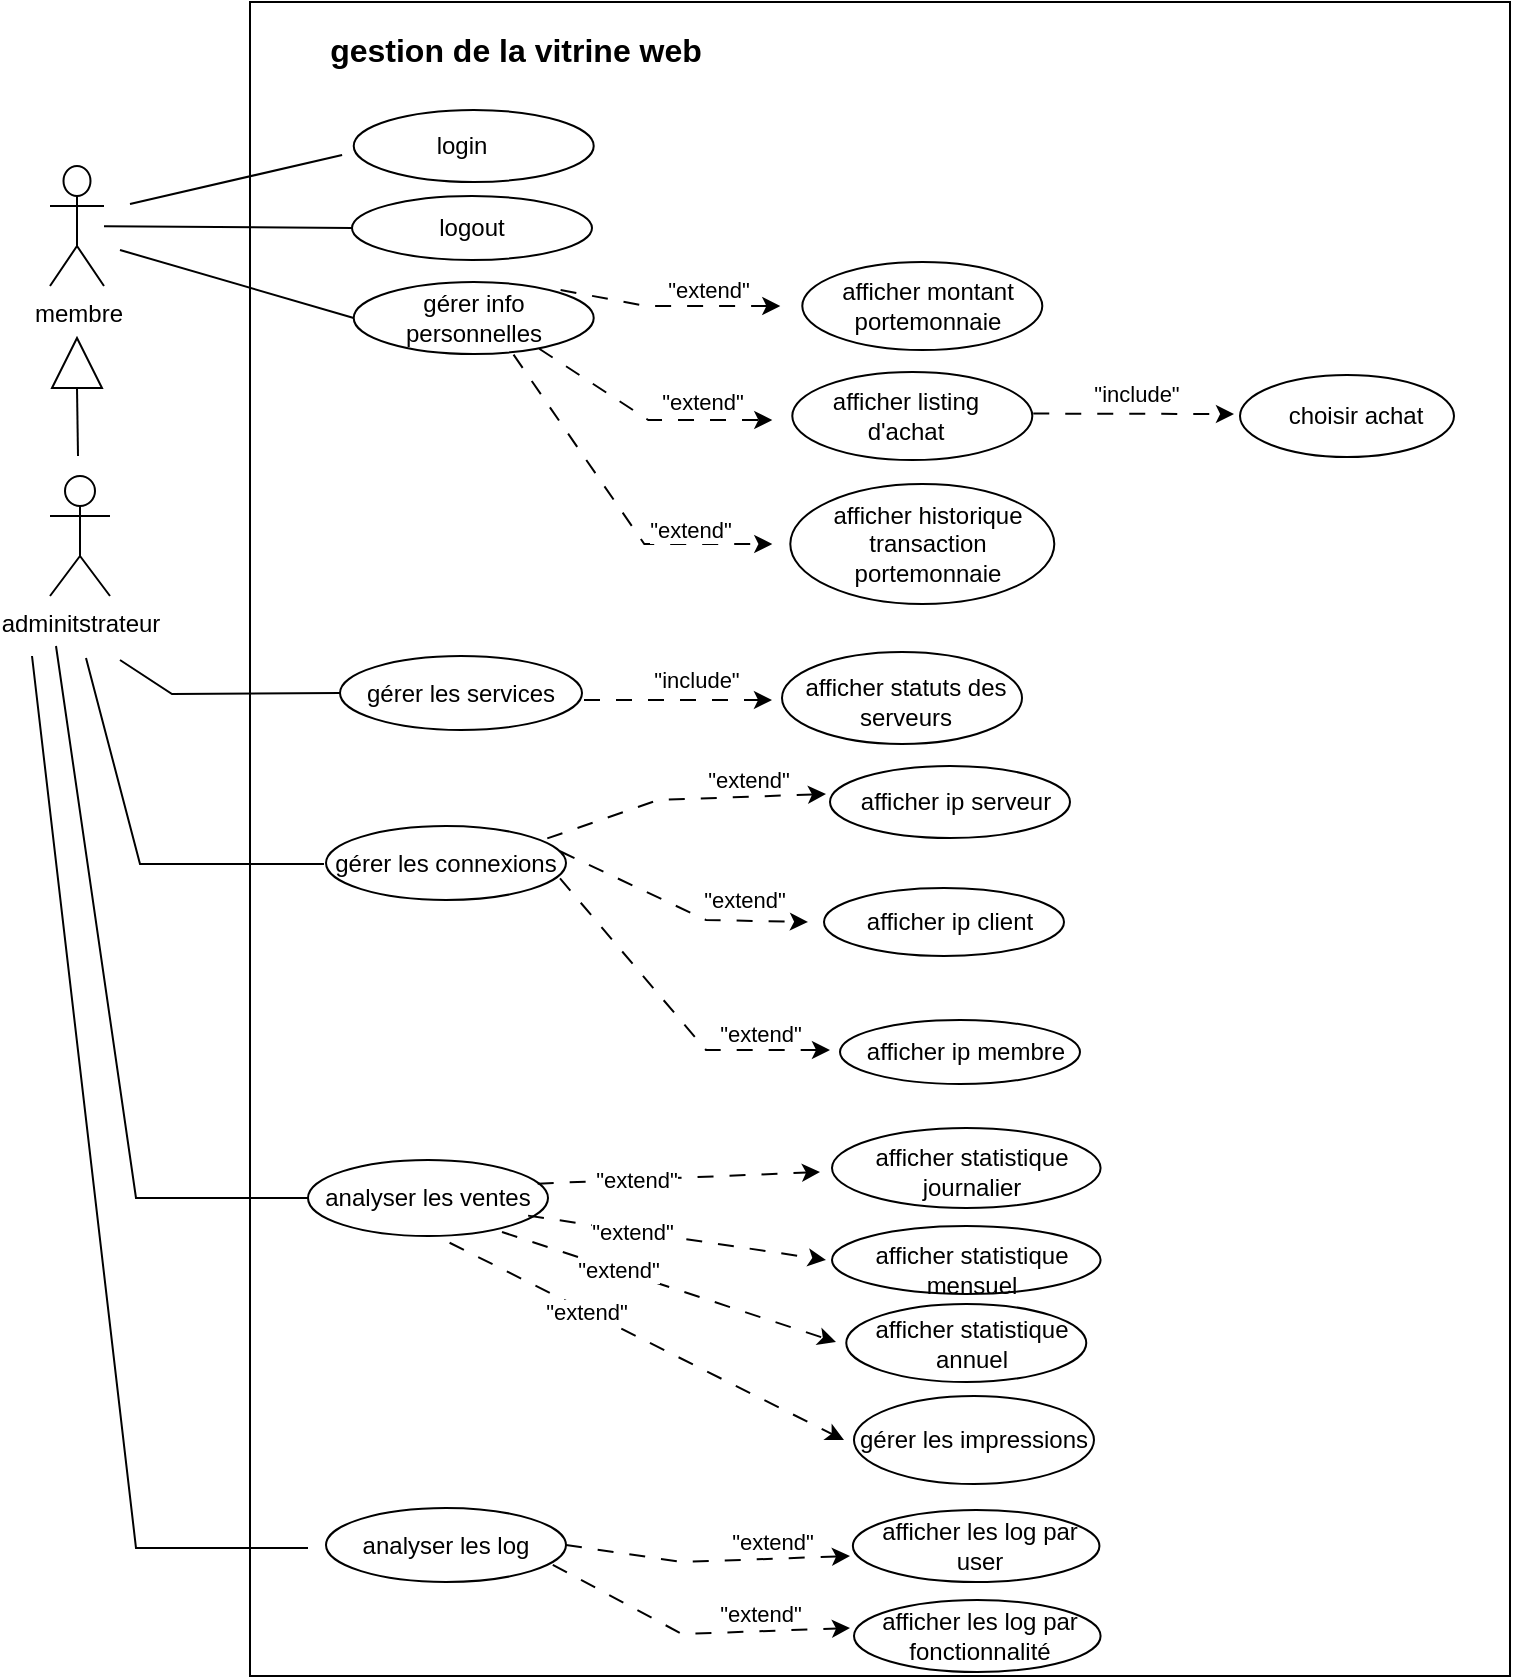 <mxfile version="28.0.4">
  <diagram name="Page-1" id="1hs5s9o86z9CkmKRlvlU">
    <mxGraphModel dx="710" dy="611" grid="0" gridSize="10" guides="1" tooltips="1" connect="1" arrows="1" fold="1" page="1" pageScale="1" pageWidth="827" pageHeight="1169" math="0" shadow="0">
      <root>
        <mxCell id="0" />
        <mxCell id="1" parent="0" />
        <mxCell id="wvUU-FQri6bT8NXH7z-y-1" value="" style="rounded=0;whiteSpace=wrap;html=1;movable=0;resizable=0;rotatable=0;deletable=0;editable=0;locked=1;connectable=0;" parent="1" vertex="1">
          <mxGeometry x="157" y="88" width="630" height="837" as="geometry" />
        </mxCell>
        <mxCell id="m7XsVHhVL0BLHQTgYPTq-2" value="membre" style="shape=umlActor;verticalLabelPosition=bottom;verticalAlign=top;html=1;" parent="1" vertex="1">
          <mxGeometry x="57" y="170" width="27" height="60" as="geometry" />
        </mxCell>
        <mxCell id="m7XsVHhVL0BLHQTgYPTq-6" value="" style="shape=ellipse;container=1;horizontal=1;horizontalStack=0;resizeParent=1;resizeParentMax=0;resizeLast=0;html=1;dashed=0;collapsible=0;" parent="1" vertex="1">
          <mxGeometry x="208.86" y="142" width="120" height="36" as="geometry" />
        </mxCell>
        <mxCell id="m7XsVHhVL0BLHQTgYPTq-7" value="login" style="html=1;strokeColor=none;fillColor=none;align=center;verticalAlign=middle;rotatable=0;whiteSpace=wrap;" parent="m7XsVHhVL0BLHQTgYPTq-6" vertex="1">
          <mxGeometry x="-5.8" y="13.5" width="120" height="9" as="geometry" />
        </mxCell>
        <mxCell id="m7XsVHhVL0BLHQTgYPTq-11" value="" style="shape=ellipse;container=1;horizontal=1;horizontalStack=0;resizeParent=1;resizeParentMax=0;resizeLast=0;html=1;dashed=0;collapsible=0;" parent="1" vertex="1">
          <mxGeometry x="208.0" y="185" width="120" height="32" as="geometry" />
        </mxCell>
        <mxCell id="m7XsVHhVL0BLHQTgYPTq-12" value="logout" style="html=1;strokeColor=none;fillColor=none;align=center;verticalAlign=middle;rotatable=0;whiteSpace=wrap;" parent="m7XsVHhVL0BLHQTgYPTq-11" vertex="1">
          <mxGeometry y="12" width="120" height="8" as="geometry" />
        </mxCell>
        <mxCell id="m7XsVHhVL0BLHQTgYPTq-19" value="" style="shape=ellipse;container=1;horizontal=1;horizontalStack=0;resizeParent=1;resizeParentMax=0;resizeLast=0;html=1;dashed=0;collapsible=0;" parent="1" vertex="1">
          <mxGeometry x="208.86" y="228" width="120" height="36" as="geometry" />
        </mxCell>
        <mxCell id="m7XsVHhVL0BLHQTgYPTq-20" value="gérer info personnelles" style="html=1;strokeColor=none;fillColor=none;align=center;verticalAlign=middle;rotatable=0;whiteSpace=wrap;" parent="m7XsVHhVL0BLHQTgYPTq-19" vertex="1">
          <mxGeometry y="13.501" width="120" height="9" as="geometry" />
        </mxCell>
        <mxCell id="m7XsVHhVL0BLHQTgYPTq-45" value="" style="endArrow=none;html=1;rounded=0;entryX=0;entryY=1;entryDx=0;entryDy=0;endFill=0;" parent="1" target="m7XsVHhVL0BLHQTgYPTq-7" edge="1">
          <mxGeometry width="50" height="50" relative="1" as="geometry">
            <mxPoint x="97" y="189" as="sourcePoint" />
            <mxPoint x="473" y="257" as="targetPoint" />
          </mxGeometry>
        </mxCell>
        <mxCell id="m7XsVHhVL0BLHQTgYPTq-46" value="" style="endArrow=none;html=1;rounded=0;entryX=0;entryY=0.5;entryDx=0;entryDy=0;endFill=0;" parent="1" source="m7XsVHhVL0BLHQTgYPTq-2" target="m7XsVHhVL0BLHQTgYPTq-12" edge="1">
          <mxGeometry width="50" height="50" relative="1" as="geometry">
            <mxPoint x="263" y="256" as="sourcePoint" />
            <mxPoint x="427" y="247" as="targetPoint" />
          </mxGeometry>
        </mxCell>
        <mxCell id="m7XsVHhVL0BLHQTgYPTq-48" value="" style="endArrow=none;html=1;rounded=0;entryX=0;entryY=0.5;entryDx=0;entryDy=0;endFill=0;" parent="1" target="m7XsVHhVL0BLHQTgYPTq-19" edge="1">
          <mxGeometry width="50" height="50" relative="1" as="geometry">
            <mxPoint x="92" y="212" as="sourcePoint" />
            <mxPoint x="697" y="377" as="targetPoint" />
            <Array as="points" />
          </mxGeometry>
        </mxCell>
        <mxCell id="m7XsVHhVL0BLHQTgYPTq-110" value="" style="shape=ellipse;container=1;horizontal=1;horizontalStack=0;resizeParent=1;resizeParentMax=0;resizeLast=0;html=1;dashed=0;collapsible=0;" parent="1" vertex="1">
          <mxGeometry x="423" y="413" width="120" height="46" as="geometry" />
        </mxCell>
        <mxCell id="m7XsVHhVL0BLHQTgYPTq-111" value="afficher statuts des serveurs" style="html=1;strokeColor=none;fillColor=none;align=center;verticalAlign=middle;rotatable=0;whiteSpace=wrap;" parent="m7XsVHhVL0BLHQTgYPTq-110" vertex="1">
          <mxGeometry x="2.15" y="19.001" width="120" height="11.5" as="geometry" />
        </mxCell>
        <mxCell id="m7XsVHhVL0BLHQTgYPTq-112" value="" style="endArrow=none;html=1;rounded=0;endFill=0;entryX=0;entryY=0.5;entryDx=0;entryDy=0;" parent="1" target="GXkapc5kQRHvyurpQHAZ-19" edge="1">
          <mxGeometry width="50" height="50" relative="1" as="geometry">
            <mxPoint x="92" y="417" as="sourcePoint" />
            <mxPoint x="329" y="381" as="targetPoint" />
            <Array as="points">
              <mxPoint x="118" y="434" />
            </Array>
          </mxGeometry>
        </mxCell>
        <mxCell id="m7XsVHhVL0BLHQTgYPTq-150" value="" style="shape=ellipse;container=1;horizontal=1;horizontalStack=0;resizeParent=1;resizeParentMax=0;resizeLast=0;html=1;dashed=0;collapsible=0;" parent="1" vertex="1">
          <mxGeometry x="448" y="700" width="134.29" height="34" as="geometry" />
        </mxCell>
        <mxCell id="m7XsVHhVL0BLHQTgYPTq-151" value="afficher statistique mensuel" style="html=1;strokeColor=none;fillColor=none;align=center;verticalAlign=middle;rotatable=0;whiteSpace=wrap;" parent="m7XsVHhVL0BLHQTgYPTq-150" vertex="1">
          <mxGeometry x="3.002" y="17.784" width="134.29" height="8.5" as="geometry" />
        </mxCell>
        <mxCell id="m7XsVHhVL0BLHQTgYPTq-154" value="adminitstrateur" style="shape=umlActor;verticalLabelPosition=bottom;verticalAlign=top;html=1;outlineConnect=0;" parent="1" vertex="1">
          <mxGeometry x="57" y="325" width="30" height="60" as="geometry" />
        </mxCell>
        <mxCell id="m7XsVHhVL0BLHQTgYPTq-161" value="" style="shape=ellipse;container=1;horizontal=1;horizontalStack=0;resizeParent=1;resizeParentMax=0;resizeLast=0;html=1;dashed=0;collapsible=0;" parent="1" vertex="1">
          <mxGeometry x="455.14" y="739" width="120" height="39" as="geometry" />
        </mxCell>
        <mxCell id="m7XsVHhVL0BLHQTgYPTq-162" value="afficher statistique annuel" style="html=1;strokeColor=none;fillColor=none;align=center;verticalAlign=middle;rotatable=0;whiteSpace=wrap;" parent="m7XsVHhVL0BLHQTgYPTq-161" vertex="1">
          <mxGeometry x="3.29" y="14.626" width="120" height="9.75" as="geometry" />
        </mxCell>
        <mxCell id="m7XsVHhVL0BLHQTgYPTq-165" value="" style="shape=ellipse;container=1;horizontal=1;horizontalStack=0;resizeParent=1;resizeParentMax=0;resizeLast=0;html=1;dashed=0;collapsible=0;" parent="1" vertex="1">
          <mxGeometry x="447" y="470" width="120" height="36" as="geometry" />
        </mxCell>
        <mxCell id="m7XsVHhVL0BLHQTgYPTq-166" value="afficher ip serveur" style="html=1;strokeColor=none;fillColor=none;align=center;verticalAlign=middle;rotatable=0;whiteSpace=wrap;" parent="m7XsVHhVL0BLHQTgYPTq-165" vertex="1">
          <mxGeometry x="3.29" y="13.501" width="120" height="9" as="geometry" />
        </mxCell>
        <mxCell id="m7XsVHhVL0BLHQTgYPTq-167" value="" style="endArrow=none;html=1;rounded=0;endFill=0;" parent="1" edge="1">
          <mxGeometry width="50" height="50" relative="1" as="geometry">
            <mxPoint x="75" y="416" as="sourcePoint" />
            <mxPoint x="194" y="519" as="targetPoint" />
            <Array as="points">
              <mxPoint x="102" y="519" />
            </Array>
          </mxGeometry>
        </mxCell>
        <mxCell id="m7XsVHhVL0BLHQTgYPTq-168" value="" style="shape=ellipse;container=1;horizontal=1;horizontalStack=0;resizeParent=1;resizeParentMax=0;resizeLast=0;html=1;dashed=0;collapsible=0;" parent="1" vertex="1">
          <mxGeometry x="444" y="531" width="120" height="34" as="geometry" />
        </mxCell>
        <mxCell id="m7XsVHhVL0BLHQTgYPTq-169" value="afficher ip client" style="html=1;strokeColor=none;fillColor=none;align=center;verticalAlign=middle;rotatable=0;whiteSpace=wrap;" parent="m7XsVHhVL0BLHQTgYPTq-168" vertex="1">
          <mxGeometry x="3.29" y="12.751" width="120" height="8.5" as="geometry" />
        </mxCell>
        <mxCell id="m7XsVHhVL0BLHQTgYPTq-172" value="" style="shape=ellipse;container=1;horizontal=1;horizontalStack=0;resizeParent=1;resizeParentMax=0;resizeLast=0;html=1;dashed=0;collapsible=0;" parent="1" vertex="1">
          <mxGeometry x="452" y="597" width="120" height="32" as="geometry" />
        </mxCell>
        <mxCell id="m7XsVHhVL0BLHQTgYPTq-173" value="afficher ip membre" style="html=1;strokeColor=none;fillColor=none;align=center;verticalAlign=middle;rotatable=0;whiteSpace=wrap;" parent="m7XsVHhVL0BLHQTgYPTq-172" vertex="1">
          <mxGeometry x="3.29" y="12.001" width="120" height="8" as="geometry" />
        </mxCell>
        <mxCell id="m7XsVHhVL0BLHQTgYPTq-175" value="" style="shape=ellipse;container=1;horizontal=1;horizontalStack=0;resizeParent=1;resizeParentMax=0;resizeLast=0;html=1;dashed=0;collapsible=0;" parent="1" vertex="1">
          <mxGeometry x="448" y="651" width="134.29" height="40" as="geometry" />
        </mxCell>
        <mxCell id="m7XsVHhVL0BLHQTgYPTq-176" value="afficher statistique journalier" style="html=1;strokeColor=none;fillColor=none;align=center;verticalAlign=middle;rotatable=0;whiteSpace=wrap;" parent="m7XsVHhVL0BLHQTgYPTq-175" vertex="1">
          <mxGeometry x="3.002" y="17.435" width="134.29" height="8.333" as="geometry" />
        </mxCell>
        <mxCell id="m7XsVHhVL0BLHQTgYPTq-177" value="" style="endArrow=none;html=1;rounded=0;entryX=0;entryY=0.5;entryDx=0;entryDy=0;endFill=0;" parent="1" target="GXkapc5kQRHvyurpQHAZ-1" edge="1">
          <mxGeometry width="50" height="50" relative="1" as="geometry">
            <mxPoint x="60" y="410" as="sourcePoint" />
            <mxPoint x="712" y="576" as="targetPoint" />
            <Array as="points">
              <mxPoint x="100" y="686" />
            </Array>
          </mxGeometry>
        </mxCell>
        <mxCell id="m7XsVHhVL0BLHQTgYPTq-156" value="" style="triangle;whiteSpace=wrap;html=1;rotation=-90;" parent="1" vertex="1">
          <mxGeometry x="58" y="256" width="25" height="25" as="geometry" />
        </mxCell>
        <mxCell id="m7XsVHhVL0BLHQTgYPTq-157" value="" style="endArrow=none;html=1;rounded=0;entryX=0;entryY=0.5;entryDx=0;entryDy=0;" parent="1" target="m7XsVHhVL0BLHQTgYPTq-156" edge="1">
          <mxGeometry width="50" height="50" relative="1" as="geometry">
            <mxPoint x="71" y="315" as="sourcePoint" />
            <mxPoint x="228" y="413" as="targetPoint" />
          </mxGeometry>
        </mxCell>
        <mxCell id="wvUU-FQri6bT8NXH7z-y-2" value="gestion de la vitrine web" style="text;html=1;align=center;verticalAlign=middle;whiteSpace=wrap;rounded=0;fontSize=16;fontStyle=1" parent="1" vertex="1">
          <mxGeometry x="195" y="97" width="190" height="30" as="geometry" />
        </mxCell>
        <mxCell id="GXkapc5kQRHvyurpQHAZ-1" value="analyser les ventes" style="ellipse;whiteSpace=wrap;html=1;" parent="1" vertex="1">
          <mxGeometry x="186" y="667" width="120" height="38" as="geometry" />
        </mxCell>
        <mxCell id="GXkapc5kQRHvyurpQHAZ-3" value="" style="endArrow=classic;html=1;rounded=0;exitX=0.957;exitY=0.311;exitDx=0;exitDy=0;exitPerimeter=0;dashed=1;dashPattern=8 8;" parent="1" source="GXkapc5kQRHvyurpQHAZ-1" edge="1">
          <mxGeometry width="50" height="50" relative="1" as="geometry">
            <mxPoint x="272" y="581" as="sourcePoint" />
            <mxPoint x="442" y="673" as="targetPoint" />
          </mxGeometry>
        </mxCell>
        <mxCell id="GXkapc5kQRHvyurpQHAZ-4" value="&quot;extend&quot;" style="edgeLabel;html=1;align=center;verticalAlign=middle;resizable=0;points=[];" parent="GXkapc5kQRHvyurpQHAZ-3" vertex="1" connectable="0">
          <mxGeometry x="-0.304" relative="1" as="geometry">
            <mxPoint as="offset" />
          </mxGeometry>
        </mxCell>
        <mxCell id="GXkapc5kQRHvyurpQHAZ-5" value="" style="endArrow=classic;html=1;rounded=0;exitX=0.917;exitY=0.732;exitDx=0;exitDy=0;exitPerimeter=0;dashed=1;dashPattern=8 8;" parent="1" source="GXkapc5kQRHvyurpQHAZ-1" edge="1">
          <mxGeometry width="50" height="50" relative="1" as="geometry">
            <mxPoint x="280" y="732" as="sourcePoint" />
            <mxPoint x="445" y="717" as="targetPoint" />
          </mxGeometry>
        </mxCell>
        <mxCell id="GXkapc5kQRHvyurpQHAZ-6" value="&quot;extend&quot;" style="edgeLabel;html=1;align=center;verticalAlign=middle;resizable=0;points=[];" parent="GXkapc5kQRHvyurpQHAZ-5" vertex="1" connectable="0">
          <mxGeometry x="-0.304" relative="1" as="geometry">
            <mxPoint as="offset" />
          </mxGeometry>
        </mxCell>
        <mxCell id="GXkapc5kQRHvyurpQHAZ-7" value="" style="endArrow=classic;html=1;rounded=0;dashed=1;dashPattern=8 8;" parent="1" edge="1">
          <mxGeometry width="50" height="50" relative="1" as="geometry">
            <mxPoint x="283" y="703" as="sourcePoint" />
            <mxPoint x="450" y="758" as="targetPoint" />
          </mxGeometry>
        </mxCell>
        <mxCell id="GXkapc5kQRHvyurpQHAZ-8" value="&quot;extend&quot;" style="edgeLabel;html=1;align=center;verticalAlign=middle;resizable=0;points=[];" parent="GXkapc5kQRHvyurpQHAZ-7" vertex="1" connectable="0">
          <mxGeometry x="-0.304" relative="1" as="geometry">
            <mxPoint as="offset" />
          </mxGeometry>
        </mxCell>
        <mxCell id="GXkapc5kQRHvyurpQHAZ-9" value="gérer les impressions" style="ellipse;whiteSpace=wrap;html=1;" parent="1" vertex="1">
          <mxGeometry x="458.99" y="785" width="120" height="44" as="geometry" />
        </mxCell>
        <mxCell id="GXkapc5kQRHvyurpQHAZ-10" value="" style="endArrow=classic;html=1;rounded=0;dashed=1;dashPattern=8 8;exitX=0.59;exitY=1.089;exitDx=0;exitDy=0;exitPerimeter=0;" parent="1" source="GXkapc5kQRHvyurpQHAZ-1" edge="1">
          <mxGeometry width="50" height="50" relative="1" as="geometry">
            <mxPoint x="309" y="797" as="sourcePoint" />
            <mxPoint x="454" y="807" as="targetPoint" />
          </mxGeometry>
        </mxCell>
        <mxCell id="GXkapc5kQRHvyurpQHAZ-11" value="&quot;extend&quot;" style="edgeLabel;html=1;align=center;verticalAlign=middle;resizable=0;points=[];" parent="GXkapc5kQRHvyurpQHAZ-10" vertex="1" connectable="0">
          <mxGeometry x="-0.304" relative="1" as="geometry">
            <mxPoint as="offset" />
          </mxGeometry>
        </mxCell>
        <mxCell id="GXkapc5kQRHvyurpQHAZ-12" value="gérer les connexions" style="ellipse;whiteSpace=wrap;html=1;" parent="1" vertex="1">
          <mxGeometry x="195" y="500" width="120" height="37" as="geometry" />
        </mxCell>
        <mxCell id="GXkapc5kQRHvyurpQHAZ-13" value="" style="endArrow=classic;html=1;rounded=0;exitX=0.922;exitY=0.168;exitDx=0;exitDy=0;exitPerimeter=0;dashed=1;dashPattern=8 8;" parent="1" source="GXkapc5kQRHvyurpQHAZ-12" edge="1">
          <mxGeometry width="50" height="50" relative="1" as="geometry">
            <mxPoint x="284" y="430" as="sourcePoint" />
            <mxPoint x="445" y="484" as="targetPoint" />
            <Array as="points">
              <mxPoint x="361" y="487" />
            </Array>
          </mxGeometry>
        </mxCell>
        <mxCell id="GXkapc5kQRHvyurpQHAZ-14" value="&quot;extend&quot;" style="edgeLabel;html=1;align=center;verticalAlign=middle;resizable=0;points=[];" parent="GXkapc5kQRHvyurpQHAZ-13" vertex="1" connectable="0">
          <mxGeometry x="0.28" y="2" relative="1" as="geometry">
            <mxPoint x="12" y="-7" as="offset" />
          </mxGeometry>
        </mxCell>
        <mxCell id="GXkapc5kQRHvyurpQHAZ-15" value="" style="endArrow=classic;html=1;rounded=0;exitX=0.975;exitY=0.341;exitDx=0;exitDy=0;exitPerimeter=0;dashed=1;dashPattern=8 8;" parent="1" source="GXkapc5kQRHvyurpQHAZ-12" edge="1">
          <mxGeometry width="50" height="50" relative="1" as="geometry">
            <mxPoint x="371" y="564" as="sourcePoint" />
            <mxPoint x="436" y="548" as="targetPoint" />
            <Array as="points">
              <mxPoint x="385" y="547" />
            </Array>
          </mxGeometry>
        </mxCell>
        <mxCell id="GXkapc5kQRHvyurpQHAZ-16" value="&quot;extend&quot;" style="edgeLabel;html=1;align=center;verticalAlign=middle;resizable=0;points=[];" parent="GXkapc5kQRHvyurpQHAZ-15" vertex="1" connectable="0">
          <mxGeometry x="0.28" y="2" relative="1" as="geometry">
            <mxPoint x="15" y="-8" as="offset" />
          </mxGeometry>
        </mxCell>
        <mxCell id="GXkapc5kQRHvyurpQHAZ-17" value="" style="endArrow=classic;html=1;rounded=0;exitX=0.975;exitY=0.708;exitDx=0;exitDy=0;exitPerimeter=0;dashed=1;dashPattern=8 8;" parent="1" source="GXkapc5kQRHvyurpQHAZ-12" edge="1">
          <mxGeometry width="50" height="50" relative="1" as="geometry">
            <mxPoint x="337" y="622" as="sourcePoint" />
            <mxPoint x="447" y="612" as="targetPoint" />
            <Array as="points">
              <mxPoint x="385" y="612" />
            </Array>
          </mxGeometry>
        </mxCell>
        <mxCell id="GXkapc5kQRHvyurpQHAZ-18" value="&quot;extend&quot;" style="edgeLabel;html=1;align=center;verticalAlign=middle;resizable=0;points=[];" parent="GXkapc5kQRHvyurpQHAZ-17" vertex="1" connectable="0">
          <mxGeometry x="0.28" y="2" relative="1" as="geometry">
            <mxPoint x="26" y="-6" as="offset" />
          </mxGeometry>
        </mxCell>
        <mxCell id="GXkapc5kQRHvyurpQHAZ-19" value="gérer les services" style="ellipse;whiteSpace=wrap;html=1;" parent="1" vertex="1">
          <mxGeometry x="202" y="415" width="121" height="37" as="geometry" />
        </mxCell>
        <mxCell id="GXkapc5kQRHvyurpQHAZ-20" value="" style="endArrow=classic;html=1;rounded=0;dashed=1;dashPattern=8 8;" parent="1" edge="1">
          <mxGeometry width="50" height="50" relative="1" as="geometry">
            <mxPoint x="324" y="437" as="sourcePoint" />
            <mxPoint x="418" y="437" as="targetPoint" />
          </mxGeometry>
        </mxCell>
        <mxCell id="GXkapc5kQRHvyurpQHAZ-21" value="&quot;include&quot;" style="edgeLabel;html=1;align=center;verticalAlign=middle;resizable=0;points=[];" parent="GXkapc5kQRHvyurpQHAZ-20" vertex="1" connectable="0">
          <mxGeometry x="0.204" y="-1" relative="1" as="geometry">
            <mxPoint x="-1" y="-11" as="offset" />
          </mxGeometry>
        </mxCell>
        <mxCell id="GXkapc5kQRHvyurpQHAZ-23" value="" style="shape=ellipse;container=1;horizontal=1;horizontalStack=0;resizeParent=1;resizeParentMax=0;resizeLast=0;html=1;dashed=0;collapsible=0;" parent="1" vertex="1">
          <mxGeometry x="433.15" y="218" width="120" height="44" as="geometry" />
        </mxCell>
        <mxCell id="GXkapc5kQRHvyurpQHAZ-24" value="afficher montant portemonnaie" style="html=1;strokeColor=none;fillColor=none;align=center;verticalAlign=middle;rotatable=0;whiteSpace=wrap;" parent="GXkapc5kQRHvyurpQHAZ-23" vertex="1">
          <mxGeometry x="3.29" y="16.398" width="120" height="11" as="geometry" />
        </mxCell>
        <mxCell id="GXkapc5kQRHvyurpQHAZ-25" value="" style="endArrow=classic;html=1;rounded=0;exitX=0.862;exitY=0.111;exitDx=0;exitDy=0;exitPerimeter=0;dashed=1;dashPattern=8 8;" parent="1" source="m7XsVHhVL0BLHQTgYPTq-19" edge="1">
          <mxGeometry width="50" height="50" relative="1" as="geometry">
            <mxPoint x="369.15" y="323" as="sourcePoint" />
            <mxPoint x="422.15" y="240" as="targetPoint" />
            <Array as="points">
              <mxPoint x="355" y="240" />
            </Array>
          </mxGeometry>
        </mxCell>
        <mxCell id="GXkapc5kQRHvyurpQHAZ-26" value="&quot;extend&quot;" style="edgeLabel;html=1;align=center;verticalAlign=middle;resizable=0;points=[];" parent="GXkapc5kQRHvyurpQHAZ-25" vertex="1" connectable="0">
          <mxGeometry x="0.28" y="2" relative="1" as="geometry">
            <mxPoint x="3" y="-6" as="offset" />
          </mxGeometry>
        </mxCell>
        <mxCell id="GXkapc5kQRHvyurpQHAZ-27" value="" style="endArrow=classic;html=1;rounded=0;dashed=1;dashPattern=8 8;exitX=0.773;exitY=0.927;exitDx=0;exitDy=0;exitPerimeter=0;" parent="1" source="m7XsVHhVL0BLHQTgYPTq-19" edge="1">
          <mxGeometry width="50" height="50" relative="1" as="geometry">
            <mxPoint x="316.15" y="270" as="sourcePoint" />
            <mxPoint x="418.15" y="297" as="targetPoint" />
            <Array as="points">
              <mxPoint x="356.15" y="297" />
            </Array>
          </mxGeometry>
        </mxCell>
        <mxCell id="GXkapc5kQRHvyurpQHAZ-28" value="&quot;extend&quot;" style="edgeLabel;html=1;align=center;verticalAlign=middle;resizable=0;points=[];" parent="GXkapc5kQRHvyurpQHAZ-27" vertex="1" connectable="0">
          <mxGeometry x="0.28" y="2" relative="1" as="geometry">
            <mxPoint x="10" y="-7" as="offset" />
          </mxGeometry>
        </mxCell>
        <mxCell id="GXkapc5kQRHvyurpQHAZ-29" value="" style="shape=ellipse;container=1;horizontal=1;horizontalStack=0;resizeParent=1;resizeParentMax=0;resizeLast=0;html=1;dashed=0;collapsible=0;" parent="1" vertex="1">
          <mxGeometry x="428.15" y="273" width="120" height="44" as="geometry" />
        </mxCell>
        <mxCell id="GXkapc5kQRHvyurpQHAZ-30" value="afficher listing&lt;div&gt;d&#39;achat&lt;/div&gt;" style="html=1;strokeColor=none;fillColor=none;align=center;verticalAlign=middle;rotatable=0;whiteSpace=wrap;" parent="GXkapc5kQRHvyurpQHAZ-29" vertex="1">
          <mxGeometry x="-3" y="16.498" width="120" height="11" as="geometry" />
        </mxCell>
        <mxCell id="GXkapc5kQRHvyurpQHAZ-31" value="" style="endArrow=classic;html=1;rounded=0;dashed=1;dashPattern=8 8;exitX=0.666;exitY=1.009;exitDx=0;exitDy=0;exitPerimeter=0;" parent="1" source="m7XsVHhVL0BLHQTgYPTq-19" edge="1">
          <mxGeometry width="50" height="50" relative="1" as="geometry">
            <mxPoint x="292.15" y="300" as="sourcePoint" />
            <mxPoint x="418.15" y="359" as="targetPoint" />
            <Array as="points">
              <mxPoint x="354.15" y="359" />
            </Array>
          </mxGeometry>
        </mxCell>
        <mxCell id="GXkapc5kQRHvyurpQHAZ-32" value="&quot;extend&quot;" style="edgeLabel;html=1;align=center;verticalAlign=middle;resizable=0;points=[];" parent="GXkapc5kQRHvyurpQHAZ-31" vertex="1" connectable="0">
          <mxGeometry x="0.28" y="2" relative="1" as="geometry">
            <mxPoint x="21" y="-6" as="offset" />
          </mxGeometry>
        </mxCell>
        <mxCell id="GXkapc5kQRHvyurpQHAZ-33" value="" style="shape=ellipse;container=1;horizontal=1;horizontalStack=0;resizeParent=1;resizeParentMax=0;resizeLast=0;html=1;dashed=0;collapsible=0;" parent="1" vertex="1">
          <mxGeometry x="427.15" y="329" width="132.005" height="60" as="geometry" />
        </mxCell>
        <mxCell id="GXkapc5kQRHvyurpQHAZ-34" value="afficher historique transaction portemonnaie" style="html=1;strokeColor=none;fillColor=none;align=center;verticalAlign=middle;rotatable=0;whiteSpace=wrap;" parent="GXkapc5kQRHvyurpQHAZ-33" vertex="1">
          <mxGeometry x="6.005" y="22.501" width="126" height="15.0" as="geometry" />
        </mxCell>
        <mxCell id="GXkapc5kQRHvyurpQHAZ-35" value="" style="shape=ellipse;container=1;horizontal=1;horizontalStack=0;resizeParent=1;resizeParentMax=0;resizeLast=0;html=1;dashed=0;collapsible=0;" parent="1" vertex="1">
          <mxGeometry x="652" y="274.5" width="107" height="41" as="geometry" />
        </mxCell>
        <mxCell id="GXkapc5kQRHvyurpQHAZ-36" value="choisir&amp;nbsp;&lt;span style=&quot;background-color: transparent; color: light-dark(rgb(0, 0, 0), rgb(255, 255, 255));&quot;&gt;achat&lt;/span&gt;" style="html=1;strokeColor=none;fillColor=none;align=center;verticalAlign=middle;rotatable=0;whiteSpace=wrap;" parent="GXkapc5kQRHvyurpQHAZ-35" vertex="1">
          <mxGeometry x="12.483" y="15.375" width="91.842" height="10.25" as="geometry" />
        </mxCell>
        <mxCell id="GXkapc5kQRHvyurpQHAZ-37" value="" style="endArrow=classic;html=1;rounded=0;exitX=1.004;exitY=0.427;exitDx=0;exitDy=0;dashed=1;dashPattern=8 8;exitPerimeter=0;" parent="1" edge="1">
          <mxGeometry width="50" height="50" relative="1" as="geometry">
            <mxPoint x="548.63" y="293.788" as="sourcePoint" />
            <mxPoint x="649" y="294" as="targetPoint" />
          </mxGeometry>
        </mxCell>
        <mxCell id="GXkapc5kQRHvyurpQHAZ-38" value="&quot;include&quot;" style="edgeLabel;html=1;align=center;verticalAlign=middle;resizable=0;points=[];" parent="GXkapc5kQRHvyurpQHAZ-37" vertex="1" connectable="0">
          <mxGeometry x="0.204" y="-1" relative="1" as="geometry">
            <mxPoint x="-9" y="-11" as="offset" />
          </mxGeometry>
        </mxCell>
        <mxCell id="2Xg9EKIZfFCCaeGddPMW-1" value="analyser les log" style="ellipse;whiteSpace=wrap;html=1;" vertex="1" parent="1">
          <mxGeometry x="195" y="841" width="120" height="37" as="geometry" />
        </mxCell>
        <mxCell id="2Xg9EKIZfFCCaeGddPMW-2" value="" style="shape=ellipse;container=1;horizontal=1;horizontalStack=0;resizeParent=1;resizeParentMax=0;resizeLast=0;html=1;dashed=0;collapsible=0;" vertex="1" parent="1">
          <mxGeometry x="458.43" y="842" width="123.29" height="36" as="geometry" />
        </mxCell>
        <mxCell id="2Xg9EKIZfFCCaeGddPMW-3" value="afficher les log par user" style="html=1;strokeColor=none;fillColor=none;align=center;verticalAlign=middle;rotatable=0;whiteSpace=wrap;" vertex="1" parent="2Xg9EKIZfFCCaeGddPMW-2">
          <mxGeometry x="3.29" y="14" width="120" height="8.5" as="geometry" />
        </mxCell>
        <mxCell id="2Xg9EKIZfFCCaeGddPMW-4" value="" style="endArrow=classic;html=1;rounded=0;exitX=1;exitY=0.5;exitDx=0;exitDy=0;dashed=1;dashPattern=8 8;" edge="1" parent="1" source="2Xg9EKIZfFCCaeGddPMW-1">
          <mxGeometry width="50" height="50" relative="1" as="geometry">
            <mxPoint x="318" y="887" as="sourcePoint" />
            <mxPoint x="457" y="865" as="targetPoint" />
            <Array as="points">
              <mxPoint x="373" y="868" />
            </Array>
          </mxGeometry>
        </mxCell>
        <mxCell id="2Xg9EKIZfFCCaeGddPMW-5" value="&quot;extend&quot;" style="edgeLabel;html=1;align=center;verticalAlign=middle;resizable=0;points=[];" vertex="1" connectable="0" parent="2Xg9EKIZfFCCaeGddPMW-4">
          <mxGeometry x="0.28" y="2" relative="1" as="geometry">
            <mxPoint x="12" y="-7" as="offset" />
          </mxGeometry>
        </mxCell>
        <mxCell id="2Xg9EKIZfFCCaeGddPMW-7" value="" style="shape=ellipse;container=1;horizontal=1;horizontalStack=0;resizeParent=1;resizeParentMax=0;resizeLast=0;html=1;dashed=0;collapsible=0;" vertex="1" parent="1">
          <mxGeometry x="459" y="887" width="123.29" height="36" as="geometry" />
        </mxCell>
        <mxCell id="2Xg9EKIZfFCCaeGddPMW-8" value="afficher les log par fonctionnalité" style="html=1;strokeColor=none;fillColor=none;align=center;verticalAlign=middle;rotatable=0;whiteSpace=wrap;" vertex="1" parent="2Xg9EKIZfFCCaeGddPMW-7">
          <mxGeometry x="3.29" y="14" width="120" height="8.5" as="geometry" />
        </mxCell>
        <mxCell id="2Xg9EKIZfFCCaeGddPMW-9" value="" style="endArrow=classic;html=1;rounded=0;exitX=0.945;exitY=0.768;exitDx=0;exitDy=0;dashed=1;dashPattern=8 8;exitPerimeter=0;" edge="1" parent="1" source="2Xg9EKIZfFCCaeGddPMW-1">
          <mxGeometry width="50" height="50" relative="1" as="geometry">
            <mxPoint x="315" y="896" as="sourcePoint" />
            <mxPoint x="457" y="901" as="targetPoint" />
            <Array as="points">
              <mxPoint x="373" y="904" />
            </Array>
          </mxGeometry>
        </mxCell>
        <mxCell id="2Xg9EKIZfFCCaeGddPMW-10" value="&quot;extend&quot;" style="edgeLabel;html=1;align=center;verticalAlign=middle;resizable=0;points=[];" vertex="1" connectable="0" parent="2Xg9EKIZfFCCaeGddPMW-9">
          <mxGeometry x="0.28" y="2" relative="1" as="geometry">
            <mxPoint x="12" y="-7" as="offset" />
          </mxGeometry>
        </mxCell>
        <mxCell id="2Xg9EKIZfFCCaeGddPMW-11" value="" style="endArrow=none;html=1;rounded=0;entryX=0;entryY=0.5;entryDx=0;entryDy=0;endFill=0;" edge="1" parent="1">
          <mxGeometry width="50" height="50" relative="1" as="geometry">
            <mxPoint x="48" y="415" as="sourcePoint" />
            <mxPoint x="186" y="861" as="targetPoint" />
            <Array as="points">
              <mxPoint x="100" y="861" />
            </Array>
          </mxGeometry>
        </mxCell>
      </root>
    </mxGraphModel>
  </diagram>
</mxfile>
